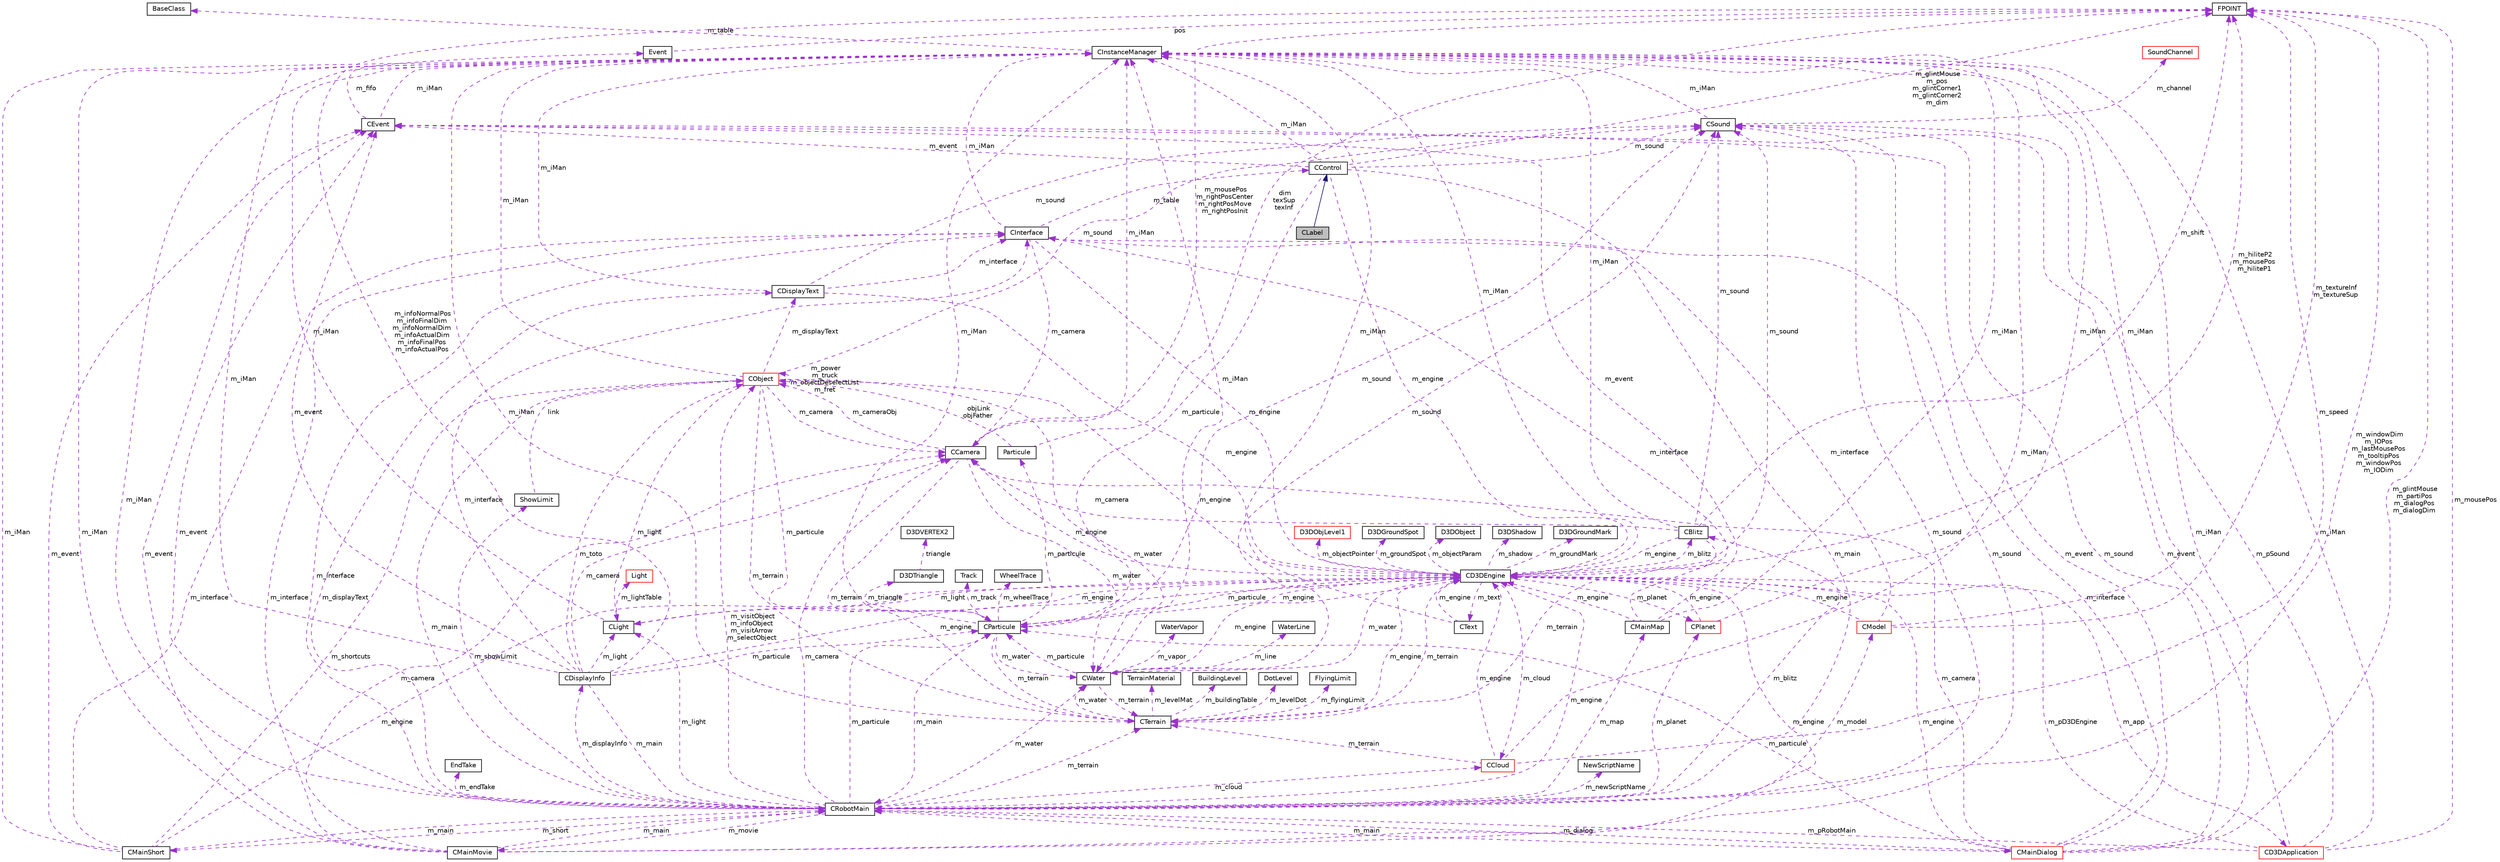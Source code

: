 digraph G
{
  edge [fontname="Helvetica",fontsize="10",labelfontname="Helvetica",labelfontsize="10"];
  node [fontname="Helvetica",fontsize="10",shape=record];
  Node1 [label="CLabel",height=0.2,width=0.4,color="black", fillcolor="grey75", style="filled" fontcolor="black"];
  Node2 -> Node1 [dir="back",color="midnightblue",fontsize="10",style="solid",fontname="Helvetica"];
  Node2 [label="CControl",height=0.2,width=0.4,color="black", fillcolor="white", style="filled",URL="$class_c_control.html"];
  Node3 -> Node2 [dir="back",color="darkorchid3",fontsize="10",style="dashed",label=" m_particule" ,fontname="Helvetica"];
  Node3 [label="CParticule",height=0.2,width=0.4,color="black", fillcolor="white", style="filled",URL="$class_c_particule.html"];
  Node4 -> Node3 [dir="back",color="darkorchid3",fontsize="10",style="dashed",label=" m_water" ,fontname="Helvetica"];
  Node4 [label="CWater",height=0.2,width=0.4,color="black", fillcolor="white", style="filled",URL="$class_c_water.html"];
  Node3 -> Node4 [dir="back",color="darkorchid3",fontsize="10",style="dashed",label=" m_particule" ,fontname="Helvetica"];
  Node5 -> Node4 [dir="back",color="darkorchid3",fontsize="10",style="dashed",label=" m_iMan" ,fontname="Helvetica"];
  Node5 [label="CInstanceManager",height=0.2,width=0.4,color="black", fillcolor="white", style="filled",URL="$class_c_instance_manager.html"];
  Node6 -> Node5 [dir="back",color="darkorchid3",fontsize="10",style="dashed",label=" m_table" ,fontname="Helvetica"];
  Node6 [label="BaseClass",height=0.2,width=0.4,color="black", fillcolor="white", style="filled",URL="$struct_base_class.html"];
  Node7 -> Node4 [dir="back",color="darkorchid3",fontsize="10",style="dashed",label=" m_terrain" ,fontname="Helvetica"];
  Node7 [label="CTerrain",height=0.2,width=0.4,color="black", fillcolor="white", style="filled",URL="$class_c_terrain.html"];
  Node8 -> Node7 [dir="back",color="darkorchid3",fontsize="10",style="dashed",label=" m_levelMat" ,fontname="Helvetica"];
  Node8 [label="TerrainMaterial",height=0.2,width=0.4,color="black", fillcolor="white", style="filled",URL="$struct_terrain_material.html"];
  Node4 -> Node7 [dir="back",color="darkorchid3",fontsize="10",style="dashed",label=" m_water" ,fontname="Helvetica"];
  Node9 -> Node7 [dir="back",color="darkorchid3",fontsize="10",style="dashed",label=" m_buildingTable" ,fontname="Helvetica"];
  Node9 [label="BuildingLevel",height=0.2,width=0.4,color="black", fillcolor="white", style="filled",URL="$struct_building_level.html"];
  Node5 -> Node7 [dir="back",color="darkorchid3",fontsize="10",style="dashed",label=" m_iMan" ,fontname="Helvetica"];
  Node10 -> Node7 [dir="back",color="darkorchid3",fontsize="10",style="dashed",label=" m_levelDot" ,fontname="Helvetica"];
  Node10 [label="DotLevel",height=0.2,width=0.4,color="black", fillcolor="white", style="filled",URL="$struct_dot_level.html"];
  Node11 -> Node7 [dir="back",color="darkorchid3",fontsize="10",style="dashed",label=" m_engine" ,fontname="Helvetica"];
  Node11 [label="CD3DEngine",height=0.2,width=0.4,color="black", fillcolor="white", style="filled",URL="$class_c_d3_d_engine.html"];
  Node12 -> Node11 [dir="back",color="darkorchid3",fontsize="10",style="dashed",label=" m_groundMark" ,fontname="Helvetica"];
  Node12 [label="D3DGroundMark",height=0.2,width=0.4,color="black", fillcolor="white", style="filled",URL="$struct_d3_d_ground_mark.html"];
  Node3 -> Node11 [dir="back",color="darkorchid3",fontsize="10",style="dashed",label=" m_particule" ,fontname="Helvetica"];
  Node4 -> Node11 [dir="back",color="darkorchid3",fontsize="10",style="dashed",label=" m_water" ,fontname="Helvetica"];
  Node13 -> Node11 [dir="back",color="darkorchid3",fontsize="10",style="dashed",label=" m_blitz" ,fontname="Helvetica"];
  Node13 [label="CBlitz",height=0.2,width=0.4,color="black", fillcolor="white", style="filled",URL="$class_c_blitz.html"];
  Node14 -> Node13 [dir="back",color="darkorchid3",fontsize="10",style="dashed",label=" m_camera" ,fontname="Helvetica"];
  Node14 [label="CCamera",height=0.2,width=0.4,color="black", fillcolor="white", style="filled",URL="$class_c_camera.html"];
  Node4 -> Node14 [dir="back",color="darkorchid3",fontsize="10",style="dashed",label=" m_water" ,fontname="Helvetica"];
  Node5 -> Node14 [dir="back",color="darkorchid3",fontsize="10",style="dashed",label=" m_iMan" ,fontname="Helvetica"];
  Node7 -> Node14 [dir="back",color="darkorchid3",fontsize="10",style="dashed",label=" m_terrain" ,fontname="Helvetica"];
  Node15 -> Node14 [dir="back",color="darkorchid3",fontsize="10",style="dashed",label=" m_mousePos\nm_rightPosCenter\nm_rightPosMove\nm_rightPosInit" ,fontname="Helvetica"];
  Node15 [label="FPOINT",height=0.2,width=0.4,color="black", fillcolor="white", style="filled",URL="$struct_f_p_o_i_n_t.html"];
  Node16 -> Node14 [dir="back",color="darkorchid3",fontsize="10",style="dashed",label=" m_cameraObj" ,fontname="Helvetica"];
  Node16 [label="CObject",height=0.2,width=0.4,color="red", fillcolor="white", style="filled",URL="$class_c_object.html"];
  Node3 -> Node16 [dir="back",color="darkorchid3",fontsize="10",style="dashed",label=" m_particule" ,fontname="Helvetica"];
  Node4 -> Node16 [dir="back",color="darkorchid3",fontsize="10",style="dashed",label=" m_water" ,fontname="Helvetica"];
  Node17 -> Node16 [dir="back",color="darkorchid3",fontsize="10",style="dashed",label=" m_light" ,fontname="Helvetica"];
  Node17 [label="CLight",height=0.2,width=0.4,color="black", fillcolor="white", style="filled",URL="$class_c_light.html"];
  Node18 -> Node17 [dir="back",color="darkorchid3",fontsize="10",style="dashed",label=" m_lightTable" ,fontname="Helvetica"];
  Node18 [label="Light",height=0.2,width=0.4,color="red", fillcolor="white", style="filled",URL="$struct_light.html"];
  Node5 -> Node17 [dir="back",color="darkorchid3",fontsize="10",style="dashed",label=" m_iMan" ,fontname="Helvetica"];
  Node11 -> Node17 [dir="back",color="darkorchid3",fontsize="10",style="dashed",label=" m_engine" ,fontname="Helvetica"];
  Node14 -> Node16 [dir="back",color="darkorchid3",fontsize="10",style="dashed",label=" m_camera" ,fontname="Helvetica"];
  Node19 -> Node16 [dir="back",color="darkorchid3",fontsize="10",style="dashed",label=" m_displayText" ,fontname="Helvetica"];
  Node19 [label="CDisplayText",height=0.2,width=0.4,color="black", fillcolor="white", style="filled",URL="$class_c_display_text.html"];
  Node20 -> Node19 [dir="back",color="darkorchid3",fontsize="10",style="dashed",label=" m_interface" ,fontname="Helvetica"];
  Node20 [label="CInterface",height=0.2,width=0.4,color="black", fillcolor="white", style="filled",URL="$class_c_interface.html"];
  Node2 -> Node20 [dir="back",color="darkorchid3",fontsize="10",style="dashed",label=" m_table" ,fontname="Helvetica"];
  Node14 -> Node20 [dir="back",color="darkorchid3",fontsize="10",style="dashed",label=" m_camera" ,fontname="Helvetica"];
  Node5 -> Node20 [dir="back",color="darkorchid3",fontsize="10",style="dashed",label=" m_iMan" ,fontname="Helvetica"];
  Node11 -> Node20 [dir="back",color="darkorchid3",fontsize="10",style="dashed",label=" m_engine" ,fontname="Helvetica"];
  Node5 -> Node19 [dir="back",color="darkorchid3",fontsize="10",style="dashed",label=" m_iMan" ,fontname="Helvetica"];
  Node21 -> Node19 [dir="back",color="darkorchid3",fontsize="10",style="dashed",label=" m_sound" ,fontname="Helvetica"];
  Node21 [label="CSound",height=0.2,width=0.4,color="black", fillcolor="white", style="filled",URL="$class_c_sound.html"];
  Node5 -> Node21 [dir="back",color="darkorchid3",fontsize="10",style="dashed",label=" m_iMan" ,fontname="Helvetica"];
  Node22 -> Node21 [dir="back",color="darkorchid3",fontsize="10",style="dashed",label=" m_channel" ,fontname="Helvetica"];
  Node22 [label="SoundChannel",height=0.2,width=0.4,color="red", fillcolor="white", style="filled",URL="$struct_sound_channel.html"];
  Node11 -> Node19 [dir="back",color="darkorchid3",fontsize="10",style="dashed",label=" m_engine" ,fontname="Helvetica"];
  Node23 -> Node16 [dir="back",color="darkorchid3",fontsize="10",style="dashed",label=" m_main" ,fontname="Helvetica"];
  Node23 [label="CRobotMain",height=0.2,width=0.4,color="black", fillcolor="white", style="filled",URL="$class_c_robot_main.html"];
  Node3 -> Node23 [dir="back",color="darkorchid3",fontsize="10",style="dashed",label=" m_particule" ,fontname="Helvetica"];
  Node4 -> Node23 [dir="back",color="darkorchid3",fontsize="10",style="dashed",label=" m_water" ,fontname="Helvetica"];
  Node24 -> Node23 [dir="back",color="darkorchid3",fontsize="10",style="dashed",label=" m_showLimit" ,fontname="Helvetica"];
  Node24 [label="ShowLimit",height=0.2,width=0.4,color="black", fillcolor="white", style="filled",URL="$struct_show_limit.html"];
  Node16 -> Node24 [dir="back",color="darkorchid3",fontsize="10",style="dashed",label=" link" ,fontname="Helvetica"];
  Node17 -> Node23 [dir="back",color="darkorchid3",fontsize="10",style="dashed",label=" m_light" ,fontname="Helvetica"];
  Node13 -> Node23 [dir="back",color="darkorchid3",fontsize="10",style="dashed",label=" m_blitz" ,fontname="Helvetica"];
  Node25 -> Node23 [dir="back",color="darkorchid3",fontsize="10",style="dashed",label=" m_cloud" ,fontname="Helvetica"];
  Node25 [label="CCloud",height=0.2,width=0.4,color="red", fillcolor="white", style="filled",URL="$class_c_cloud.html"];
  Node5 -> Node25 [dir="back",color="darkorchid3",fontsize="10",style="dashed",label=" m_iMan" ,fontname="Helvetica"];
  Node7 -> Node25 [dir="back",color="darkorchid3",fontsize="10",style="dashed",label=" m_terrain" ,fontname="Helvetica"];
  Node15 -> Node25 [dir="back",color="darkorchid3",fontsize="10",style="dashed",label=" m_speed" ,fontname="Helvetica"];
  Node11 -> Node25 [dir="back",color="darkorchid3",fontsize="10",style="dashed",label=" m_engine" ,fontname="Helvetica"];
  Node26 -> Node23 [dir="back",color="darkorchid3",fontsize="10",style="dashed",label=" m_dialog" ,fontname="Helvetica"];
  Node26 [label="CMainDialog",height=0.2,width=0.4,color="red", fillcolor="white", style="filled",URL="$class_c_main_dialog.html"];
  Node3 -> Node26 [dir="back",color="darkorchid3",fontsize="10",style="dashed",label=" m_particule" ,fontname="Helvetica"];
  Node14 -> Node26 [dir="back",color="darkorchid3",fontsize="10",style="dashed",label=" m_camera" ,fontname="Helvetica"];
  Node20 -> Node26 [dir="back",color="darkorchid3",fontsize="10",style="dashed",label=" m_interface" ,fontname="Helvetica"];
  Node23 -> Node26 [dir="back",color="darkorchid3",fontsize="10",style="dashed",label=" m_main" ,fontname="Helvetica"];
  Node5 -> Node26 [dir="back",color="darkorchid3",fontsize="10",style="dashed",label=" m_iMan" ,fontname="Helvetica"];
  Node27 -> Node26 [dir="back",color="darkorchid3",fontsize="10",style="dashed",label=" m_event" ,fontname="Helvetica"];
  Node27 [label="CEvent",height=0.2,width=0.4,color="black", fillcolor="white", style="filled",URL="$class_c_event.html"];
  Node5 -> Node27 [dir="back",color="darkorchid3",fontsize="10",style="dashed",label=" m_iMan" ,fontname="Helvetica"];
  Node28 -> Node27 [dir="back",color="darkorchid3",fontsize="10",style="dashed",label=" m_fifo" ,fontname="Helvetica"];
  Node28 [label="Event",height=0.2,width=0.4,color="black", fillcolor="white", style="filled",URL="$struct_event.html"];
  Node15 -> Node28 [dir="back",color="darkorchid3",fontsize="10",style="dashed",label=" pos" ,fontname="Helvetica"];
  Node15 -> Node26 [dir="back",color="darkorchid3",fontsize="10",style="dashed",label=" m_glintMouse\nm_partiPos\nm_dialogPos\nm_dialogDim" ,fontname="Helvetica"];
  Node21 -> Node26 [dir="back",color="darkorchid3",fontsize="10",style="dashed",label=" m_sound" ,fontname="Helvetica"];
  Node11 -> Node26 [dir="back",color="darkorchid3",fontsize="10",style="dashed",label=" m_engine" ,fontname="Helvetica"];
  Node14 -> Node23 [dir="back",color="darkorchid3",fontsize="10",style="dashed",label=" m_camera" ,fontname="Helvetica"];
  Node29 -> Node23 [dir="back",color="darkorchid3",fontsize="10",style="dashed",label=" m_movie" ,fontname="Helvetica"];
  Node29 [label="CMainMovie",height=0.2,width=0.4,color="black", fillcolor="white", style="filled",URL="$class_c_main_movie.html"];
  Node14 -> Node29 [dir="back",color="darkorchid3",fontsize="10",style="dashed",label=" m_camera" ,fontname="Helvetica"];
  Node23 -> Node29 [dir="back",color="darkorchid3",fontsize="10",style="dashed",label=" m_main" ,fontname="Helvetica"];
  Node20 -> Node29 [dir="back",color="darkorchid3",fontsize="10",style="dashed",label=" m_interface" ,fontname="Helvetica"];
  Node5 -> Node29 [dir="back",color="darkorchid3",fontsize="10",style="dashed",label=" m_iMan" ,fontname="Helvetica"];
  Node27 -> Node29 [dir="back",color="darkorchid3",fontsize="10",style="dashed",label=" m_event" ,fontname="Helvetica"];
  Node21 -> Node29 [dir="back",color="darkorchid3",fontsize="10",style="dashed",label=" m_sound" ,fontname="Helvetica"];
  Node11 -> Node29 [dir="back",color="darkorchid3",fontsize="10",style="dashed",label=" m_engine" ,fontname="Helvetica"];
  Node19 -> Node23 [dir="back",color="darkorchid3",fontsize="10",style="dashed",label=" m_displayText" ,fontname="Helvetica"];
  Node20 -> Node23 [dir="back",color="darkorchid3",fontsize="10",style="dashed",label=" m_interface" ,fontname="Helvetica"];
  Node30 -> Node23 [dir="back",color="darkorchid3",fontsize="10",style="dashed",label=" m_model" ,fontname="Helvetica"];
  Node30 [label="CModel",height=0.2,width=0.4,color="red", fillcolor="white", style="filled",URL="$class_c_model.html"];
  Node20 -> Node30 [dir="back",color="darkorchid3",fontsize="10",style="dashed",label=" m_interface" ,fontname="Helvetica"];
  Node5 -> Node30 [dir="back",color="darkorchid3",fontsize="10",style="dashed",label=" m_iMan" ,fontname="Helvetica"];
  Node15 -> Node30 [dir="back",color="darkorchid3",fontsize="10",style="dashed",label=" m_textureInf\nm_textureSup" ,fontname="Helvetica"];
  Node11 -> Node30 [dir="back",color="darkorchid3",fontsize="10",style="dashed",label=" m_engine" ,fontname="Helvetica"];
  Node5 -> Node23 [dir="back",color="darkorchid3",fontsize="10",style="dashed",label=" m_iMan" ,fontname="Helvetica"];
  Node31 -> Node23 [dir="back",color="darkorchid3",fontsize="10",style="dashed",label=" m_newScriptName" ,fontname="Helvetica"];
  Node31 [label="NewScriptName",height=0.2,width=0.4,color="black", fillcolor="white", style="filled",URL="$struct_new_script_name.html"];
  Node27 -> Node23 [dir="back",color="darkorchid3",fontsize="10",style="dashed",label=" m_event" ,fontname="Helvetica"];
  Node7 -> Node23 [dir="back",color="darkorchid3",fontsize="10",style="dashed",label=" m_terrain" ,fontname="Helvetica"];
  Node15 -> Node23 [dir="back",color="darkorchid3",fontsize="10",style="dashed",label=" m_windowDim\nm_IOPos\nm_lastMousePos\nm_tooltipPos\nm_windowPos\nm_IODim" ,fontname="Helvetica"];
  Node32 -> Node23 [dir="back",color="darkorchid3",fontsize="10",style="dashed",label=" m_short" ,fontname="Helvetica"];
  Node32 [label="CMainShort",height=0.2,width=0.4,color="black", fillcolor="white", style="filled",URL="$class_c_main_short.html"];
  Node23 -> Node32 [dir="back",color="darkorchid3",fontsize="10",style="dashed",label=" m_main" ,fontname="Helvetica"];
  Node20 -> Node32 [dir="back",color="darkorchid3",fontsize="10",style="dashed",label=" m_interface" ,fontname="Helvetica"];
  Node5 -> Node32 [dir="back",color="darkorchid3",fontsize="10",style="dashed",label=" m_iMan" ,fontname="Helvetica"];
  Node27 -> Node32 [dir="back",color="darkorchid3",fontsize="10",style="dashed",label=" m_event" ,fontname="Helvetica"];
  Node16 -> Node32 [dir="back",color="darkorchid3",fontsize="10",style="dashed",label=" m_shortcuts" ,fontname="Helvetica"];
  Node11 -> Node32 [dir="back",color="darkorchid3",fontsize="10",style="dashed",label=" m_engine" ,fontname="Helvetica"];
  Node21 -> Node23 [dir="back",color="darkorchid3",fontsize="10",style="dashed",label=" m_sound" ,fontname="Helvetica"];
  Node33 -> Node23 [dir="back",color="darkorchid3",fontsize="10",style="dashed",label=" m_planet" ,fontname="Helvetica"];
  Node33 [label="CPlanet",height=0.2,width=0.4,color="red", fillcolor="white", style="filled",URL="$class_c_planet.html"];
  Node5 -> Node33 [dir="back",color="darkorchid3",fontsize="10",style="dashed",label=" m_iMan" ,fontname="Helvetica"];
  Node11 -> Node33 [dir="back",color="darkorchid3",fontsize="10",style="dashed",label=" m_engine" ,fontname="Helvetica"];
  Node16 -> Node23 [dir="back",color="darkorchid3",fontsize="10",style="dashed",label=" m_visitObject\nm_infoObject\nm_visitArrow\nm_selectObject" ,fontname="Helvetica"];
  Node11 -> Node23 [dir="back",color="darkorchid3",fontsize="10",style="dashed",label=" m_engine" ,fontname="Helvetica"];
  Node34 -> Node23 [dir="back",color="darkorchid3",fontsize="10",style="dashed",label=" m_endTake" ,fontname="Helvetica"];
  Node34 [label="EndTake",height=0.2,width=0.4,color="black", fillcolor="white", style="filled",URL="$struct_end_take.html"];
  Node35 -> Node23 [dir="back",color="darkorchid3",fontsize="10",style="dashed",label=" m_displayInfo" ,fontname="Helvetica"];
  Node35 [label="CDisplayInfo",height=0.2,width=0.4,color="black", fillcolor="white", style="filled",URL="$class_c_display_info.html"];
  Node3 -> Node35 [dir="back",color="darkorchid3",fontsize="10",style="dashed",label=" m_particule" ,fontname="Helvetica"];
  Node17 -> Node35 [dir="back",color="darkorchid3",fontsize="10",style="dashed",label=" m_light" ,fontname="Helvetica"];
  Node14 -> Node35 [dir="back",color="darkorchid3",fontsize="10",style="dashed",label=" m_camera" ,fontname="Helvetica"];
  Node20 -> Node35 [dir="back",color="darkorchid3",fontsize="10",style="dashed",label=" m_interface" ,fontname="Helvetica"];
  Node23 -> Node35 [dir="back",color="darkorchid3",fontsize="10",style="dashed",label=" m_main" ,fontname="Helvetica"];
  Node5 -> Node35 [dir="back",color="darkorchid3",fontsize="10",style="dashed",label=" m_iMan" ,fontname="Helvetica"];
  Node27 -> Node35 [dir="back",color="darkorchid3",fontsize="10",style="dashed",label=" m_event" ,fontname="Helvetica"];
  Node15 -> Node35 [dir="back",color="darkorchid3",fontsize="10",style="dashed",label=" m_infoNormalPos\nm_infoFinalDim\nm_infoNormalDim\nm_infoActualDim\nm_infoFinalPos\nm_infoActualPos" ,fontname="Helvetica"];
  Node16 -> Node35 [dir="back",color="darkorchid3",fontsize="10",style="dashed",label=" m_toto" ,fontname="Helvetica"];
  Node11 -> Node35 [dir="back",color="darkorchid3",fontsize="10",style="dashed",label=" m_engine" ,fontname="Helvetica"];
  Node36 -> Node23 [dir="back",color="darkorchid3",fontsize="10",style="dashed",label=" m_map" ,fontname="Helvetica"];
  Node36 [label="CMainMap",height=0.2,width=0.4,color="black", fillcolor="white", style="filled",URL="$class_c_main_map.html"];
  Node20 -> Node36 [dir="back",color="darkorchid3",fontsize="10",style="dashed",label=" m_interface" ,fontname="Helvetica"];
  Node5 -> Node36 [dir="back",color="darkorchid3",fontsize="10",style="dashed",label=" m_iMan" ,fontname="Helvetica"];
  Node27 -> Node36 [dir="back",color="darkorchid3",fontsize="10",style="dashed",label=" m_event" ,fontname="Helvetica"];
  Node11 -> Node36 [dir="back",color="darkorchid3",fontsize="10",style="dashed",label=" m_engine" ,fontname="Helvetica"];
  Node5 -> Node16 [dir="back",color="darkorchid3",fontsize="10",style="dashed",label=" m_iMan" ,fontname="Helvetica"];
  Node7 -> Node16 [dir="back",color="darkorchid3",fontsize="10",style="dashed",label=" m_terrain" ,fontname="Helvetica"];
  Node21 -> Node16 [dir="back",color="darkorchid3",fontsize="10",style="dashed",label=" m_sound" ,fontname="Helvetica"];
  Node16 -> Node16 [dir="back",color="darkorchid3",fontsize="10",style="dashed",label=" m_power\nm_truck\nm_objectDeselectList\nm_fret" ,fontname="Helvetica"];
  Node11 -> Node16 [dir="back",color="darkorchid3",fontsize="10",style="dashed",label=" m_engine" ,fontname="Helvetica"];
  Node11 -> Node14 [dir="back",color="darkorchid3",fontsize="10",style="dashed",label=" m_engine" ,fontname="Helvetica"];
  Node5 -> Node13 [dir="back",color="darkorchid3",fontsize="10",style="dashed",label=" m_iMan" ,fontname="Helvetica"];
  Node7 -> Node13 [dir="back",color="darkorchid3",fontsize="10",style="dashed",label=" m_terrain" ,fontname="Helvetica"];
  Node15 -> Node13 [dir="back",color="darkorchid3",fontsize="10",style="dashed",label=" m_shift" ,fontname="Helvetica"];
  Node21 -> Node13 [dir="back",color="darkorchid3",fontsize="10",style="dashed",label=" m_sound" ,fontname="Helvetica"];
  Node11 -> Node13 [dir="back",color="darkorchid3",fontsize="10",style="dashed",label=" m_engine" ,fontname="Helvetica"];
  Node17 -> Node11 [dir="back",color="darkorchid3",fontsize="10",style="dashed",label=" m_light" ,fontname="Helvetica"];
  Node37 -> Node11 [dir="back",color="darkorchid3",fontsize="10",style="dashed",label=" m_objectPointer" ,fontname="Helvetica"];
  Node37 [label="D3DObjLevel1",height=0.2,width=0.4,color="red", fillcolor="white", style="filled",URL="$struct_d3_d_obj_level1.html"];
  Node25 -> Node11 [dir="back",color="darkorchid3",fontsize="10",style="dashed",label=" m_cloud" ,fontname="Helvetica"];
  Node38 -> Node11 [dir="back",color="darkorchid3",fontsize="10",style="dashed",label=" m_groundSpot" ,fontname="Helvetica"];
  Node38 [label="D3DGroundSpot",height=0.2,width=0.4,color="black", fillcolor="white", style="filled",URL="$struct_d3_d_ground_spot.html"];
  Node5 -> Node11 [dir="back",color="darkorchid3",fontsize="10",style="dashed",label=" m_iMan" ,fontname="Helvetica"];
  Node7 -> Node11 [dir="back",color="darkorchid3",fontsize="10",style="dashed",label=" m_terrain" ,fontname="Helvetica"];
  Node39 -> Node11 [dir="back",color="darkorchid3",fontsize="10",style="dashed",label=" m_app" ,fontname="Helvetica"];
  Node39 [label="CD3DApplication",height=0.2,width=0.4,color="red", fillcolor="white", style="filled",URL="$class_c_d3_d_application.html"];
  Node23 -> Node39 [dir="back",color="darkorchid3",fontsize="10",style="dashed",label=" m_pRobotMain" ,fontname="Helvetica"];
  Node5 -> Node39 [dir="back",color="darkorchid3",fontsize="10",style="dashed",label=" m_iMan" ,fontname="Helvetica"];
  Node27 -> Node39 [dir="back",color="darkorchid3",fontsize="10",style="dashed",label=" m_event" ,fontname="Helvetica"];
  Node15 -> Node39 [dir="back",color="darkorchid3",fontsize="10",style="dashed",label=" m_mousePos" ,fontname="Helvetica"];
  Node21 -> Node39 [dir="back",color="darkorchid3",fontsize="10",style="dashed",label=" m_pSound" ,fontname="Helvetica"];
  Node11 -> Node39 [dir="back",color="darkorchid3",fontsize="10",style="dashed",label=" m_pD3DEngine" ,fontname="Helvetica"];
  Node15 -> Node11 [dir="back",color="darkorchid3",fontsize="10",style="dashed",label=" m_hiliteP2\nm_mousePos\nm_hiliteP1" ,fontname="Helvetica"];
  Node40 -> Node11 [dir="back",color="darkorchid3",fontsize="10",style="dashed",label=" m_objectParam" ,fontname="Helvetica"];
  Node40 [label="D3DObject",height=0.2,width=0.4,color="black", fillcolor="white", style="filled",URL="$struct_d3_d_object.html"];
  Node21 -> Node11 [dir="back",color="darkorchid3",fontsize="10",style="dashed",label=" m_sound" ,fontname="Helvetica"];
  Node33 -> Node11 [dir="back",color="darkorchid3",fontsize="10",style="dashed",label=" m_planet" ,fontname="Helvetica"];
  Node41 -> Node11 [dir="back",color="darkorchid3",fontsize="10",style="dashed",label=" m_text" ,fontname="Helvetica"];
  Node41 [label="CText",height=0.2,width=0.4,color="black", fillcolor="white", style="filled",URL="$class_c_text.html"];
  Node5 -> Node41 [dir="back",color="darkorchid3",fontsize="10",style="dashed",label=" m_iMan" ,fontname="Helvetica"];
  Node11 -> Node41 [dir="back",color="darkorchid3",fontsize="10",style="dashed",label=" m_engine" ,fontname="Helvetica"];
  Node42 -> Node11 [dir="back",color="darkorchid3",fontsize="10",style="dashed",label=" m_shadow" ,fontname="Helvetica"];
  Node42 [label="D3DShadow",height=0.2,width=0.4,color="black", fillcolor="white", style="filled",URL="$struct_d3_d_shadow.html"];
  Node43 -> Node7 [dir="back",color="darkorchid3",fontsize="10",style="dashed",label=" m_flyingLimit" ,fontname="Helvetica"];
  Node43 [label="FlyingLimit",height=0.2,width=0.4,color="black", fillcolor="white", style="filled",URL="$struct_flying_limit.html"];
  Node44 -> Node4 [dir="back",color="darkorchid3",fontsize="10",style="dashed",label=" m_line" ,fontname="Helvetica"];
  Node44 [label="WaterLine",height=0.2,width=0.4,color="black", fillcolor="white", style="filled",URL="$struct_water_line.html"];
  Node21 -> Node4 [dir="back",color="darkorchid3",fontsize="10",style="dashed",label=" m_sound" ,fontname="Helvetica"];
  Node45 -> Node4 [dir="back",color="darkorchid3",fontsize="10",style="dashed",label=" m_vapor" ,fontname="Helvetica"];
  Node45 [label="WaterVapor",height=0.2,width=0.4,color="black", fillcolor="white", style="filled",URL="$struct_water_vapor.html"];
  Node11 -> Node4 [dir="back",color="darkorchid3",fontsize="10",style="dashed",label=" m_engine" ,fontname="Helvetica"];
  Node23 -> Node3 [dir="back",color="darkorchid3",fontsize="10",style="dashed",label=" m_main" ,fontname="Helvetica"];
  Node5 -> Node3 [dir="back",color="darkorchid3",fontsize="10",style="dashed",label=" m_iMan" ,fontname="Helvetica"];
  Node46 -> Node3 [dir="back",color="darkorchid3",fontsize="10",style="dashed",label=" m_track" ,fontname="Helvetica"];
  Node46 [label="Track",height=0.2,width=0.4,color="black", fillcolor="white", style="filled",URL="$struct_track.html"];
  Node47 -> Node3 [dir="back",color="darkorchid3",fontsize="10",style="dashed",label=" m_particule" ,fontname="Helvetica"];
  Node47 [label="Particule",height=0.2,width=0.4,color="black", fillcolor="white", style="filled",URL="$struct_particule.html"];
  Node15 -> Node47 [dir="back",color="darkorchid3",fontsize="10",style="dashed",label=" dim\ntexSup\ntexInf" ,fontname="Helvetica"];
  Node16 -> Node47 [dir="back",color="darkorchid3",fontsize="10",style="dashed",label=" objLink\nobjFather" ,fontname="Helvetica"];
  Node7 -> Node3 [dir="back",color="darkorchid3",fontsize="10",style="dashed",label=" m_terrain" ,fontname="Helvetica"];
  Node21 -> Node3 [dir="back",color="darkorchid3",fontsize="10",style="dashed",label=" m_sound" ,fontname="Helvetica"];
  Node48 -> Node3 [dir="back",color="darkorchid3",fontsize="10",style="dashed",label=" m_triangle" ,fontname="Helvetica"];
  Node48 [label="D3DTriangle",height=0.2,width=0.4,color="black", fillcolor="white", style="filled",URL="$struct_d3_d_triangle.html"];
  Node49 -> Node48 [dir="back",color="darkorchid3",fontsize="10",style="dashed",label=" triangle" ,fontname="Helvetica"];
  Node49 [label="D3DVERTEX2",height=0.2,width=0.4,color="black", fillcolor="white", style="filled",URL="$struct_d3_d_v_e_r_t_e_x2.html"];
  Node11 -> Node3 [dir="back",color="darkorchid3",fontsize="10",style="dashed",label=" m_engine" ,fontname="Helvetica"];
  Node50 -> Node3 [dir="back",color="darkorchid3",fontsize="10",style="dashed",label=" m_wheelTrace" ,fontname="Helvetica"];
  Node50 [label="WheelTrace",height=0.2,width=0.4,color="black", fillcolor="white", style="filled",URL="$struct_wheel_trace.html"];
  Node23 -> Node2 [dir="back",color="darkorchid3",fontsize="10",style="dashed",label=" m_main" ,fontname="Helvetica"];
  Node5 -> Node2 [dir="back",color="darkorchid3",fontsize="10",style="dashed",label=" m_iMan" ,fontname="Helvetica"];
  Node27 -> Node2 [dir="back",color="darkorchid3",fontsize="10",style="dashed",label=" m_event" ,fontname="Helvetica"];
  Node15 -> Node2 [dir="back",color="darkorchid3",fontsize="10",style="dashed",label=" m_glintMouse\nm_pos\nm_glintCorner1\nm_glintCorner2\nm_dim" ,fontname="Helvetica"];
  Node21 -> Node2 [dir="back",color="darkorchid3",fontsize="10",style="dashed",label=" m_sound" ,fontname="Helvetica"];
  Node11 -> Node2 [dir="back",color="darkorchid3",fontsize="10",style="dashed",label=" m_engine" ,fontname="Helvetica"];
}
